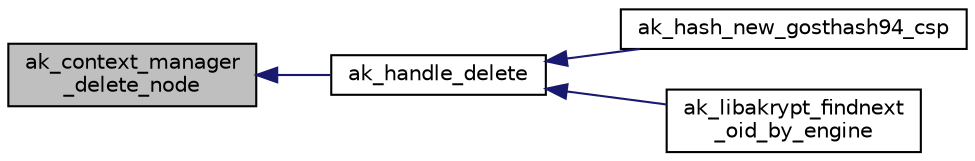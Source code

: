 digraph "ak_context_manager_delete_node"
{
  edge [fontname="Helvetica",fontsize="10",labelfontname="Helvetica",labelfontsize="10"];
  node [fontname="Helvetica",fontsize="10",shape=record];
  rankdir="LR";
  Node1 [label="ak_context_manager\l_delete_node",height=0.2,width=0.4,color="black", fillcolor="grey75", style="filled", fontcolor="black"];
  Node1 -> Node2 [dir="back",color="midnightblue",fontsize="10",style="solid",fontname="Helvetica"];
  Node2 [label="ak_handle_delete",height=0.2,width=0.4,color="black", fillcolor="white", style="filled",URL="$libakrypt_8h.html#ae505271ab8d5f8c3d1e847be903c70d9",tooltip="Удаление дескриптора объекта. "];
  Node2 -> Node3 [dir="back",color="midnightblue",fontsize="10",style="solid",fontname="Helvetica"];
  Node3 [label="ak_hash_new_gosthash94_csp",height=0.2,width=0.4,color="black", fillcolor="white", style="filled",URL="$libakrypt_8h.html#ae57de30d80d6a08d239c23d437031e32",tooltip="Создание дескриптора функции хеширования ГОСТ Р 34.11-94 с таблицами замен из CSP. "];
  Node2 -> Node4 [dir="back",color="midnightblue",fontsize="10",style="solid",fontname="Helvetica"];
  Node4 [label="ak_libakrypt_findnext\l_oid_by_engine",height=0.2,width=0.4,color="black", fillcolor="white", style="filled",URL="$libakrypt_8h.html#a8b234dc1bf74ea9f0c98c19989b55e80",tooltip="Продолжение поиска OID по типу криптографического механизма. "];
}
